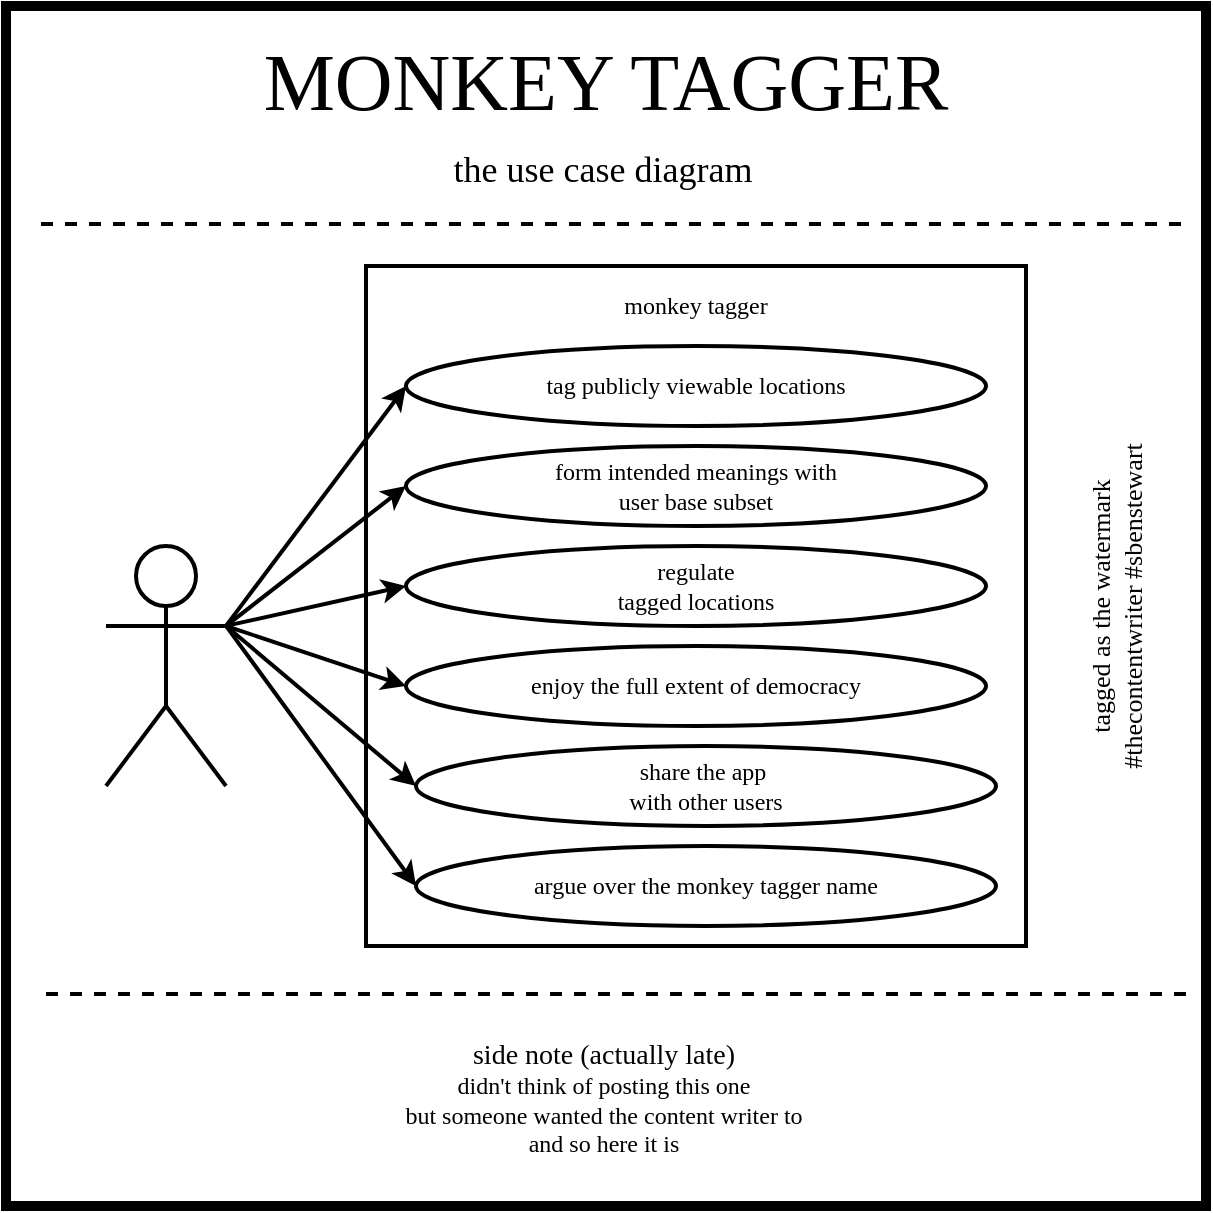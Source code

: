 <mxfile version="12.8.8" type="device"><diagram id="dX7Dphyso45SB9-RoEhv" name="Page-1"><mxGraphModel dx="742" dy="523" grid="1" gridSize="10" guides="1" tooltips="1" connect="1" arrows="1" fold="1" page="1" pageScale="1" pageWidth="827" pageHeight="1169" math="0" shadow="0"><root><mxCell id="0"/><mxCell id="1" parent="0"/><mxCell id="nfxZPmU7g6QgWNAvG-ER-2" value="" style="whiteSpace=wrap;html=1;aspect=fixed;strokeWidth=5;fillColor=none;fontFamily=xkcd;" parent="1" vertex="1"><mxGeometry x="210" y="90" width="600" height="600" as="geometry"/></mxCell><mxCell id="8b6ggLF4gSHIukh4vJdm-18" value="&lt;font&gt;&lt;span style=&quot;font-size: 40px&quot;&gt;MONKEY TAGGER&lt;/span&gt;&lt;br&gt;&lt;/font&gt;" style="text;html=1;strokeColor=none;fillColor=none;align=center;verticalAlign=middle;whiteSpace=wrap;rounded=0;fontFamily=xkcd;" parent="1" vertex="1"><mxGeometry x="225" y="118" width="570" height="20" as="geometry"/></mxCell><mxCell id="8b6ggLF4gSHIukh4vJdm-24" value="&lt;font&gt;&lt;span style=&quot;font-size: 18px&quot;&gt;the use case diagram&lt;/span&gt;&lt;br&gt;&lt;/font&gt;" style="text;html=1;strokeColor=none;fillColor=none;align=center;verticalAlign=middle;whiteSpace=wrap;rounded=0;fontFamily=xkcd;" parent="1" vertex="1"><mxGeometry x="249.25" y="162" width="518.5" height="20" as="geometry"/></mxCell><mxCell id="8b6ggLF4gSHIukh4vJdm-30" value="" style="endArrow=none;dashed=1;html=1;strokeWidth=2;" parent="1" edge="1"><mxGeometry width="50" height="50" relative="1" as="geometry"><mxPoint x="797.5" y="199" as="sourcePoint"/><mxPoint x="222.5" y="199" as="targetPoint"/></mxGeometry></mxCell><mxCell id="k-dpR7HA_-HZ3Fbqk2lw-16" value="" style="endArrow=none;dashed=1;html=1;strokeWidth=2;" parent="1" edge="1"><mxGeometry width="50" height="50" relative="1" as="geometry"><mxPoint x="800" y="584" as="sourcePoint"/><mxPoint x="225" y="584" as="targetPoint"/></mxGeometry></mxCell><mxCell id="k-dpR7HA_-HZ3Fbqk2lw-17" value="&lt;font&gt;&lt;span style=&quot;font-size: 14px&quot;&gt;side note (actually late)&lt;br&gt;&lt;/span&gt;didn't think of posting this one &lt;br&gt;but someone wanted the content writer to&lt;br&gt;and so here it is&lt;br&gt;&lt;/font&gt;" style="text;html=1;strokeColor=none;fillColor=none;align=center;verticalAlign=middle;whiteSpace=wrap;rounded=0;fontFamily=xkcd;" parent="1" vertex="1"><mxGeometry x="208.5" y="596" width="600" height="80" as="geometry"/></mxCell><mxCell id="euaHSMH8fYii958cPEId-22" style="edgeStyle=orthogonalEdgeStyle;rounded=0;orthogonalLoop=1;jettySize=auto;html=1;exitX=0.5;exitY=1;exitDx=0;exitDy=0;strokeWidth=2;" parent="1" edge="1"><mxGeometry relative="1" as="geometry"><mxPoint x="661" y="451" as="sourcePoint"/><mxPoint x="661" y="451" as="targetPoint"/></mxGeometry></mxCell><mxCell id="pKVuHFSoDqtFi99w7tCS-15" value="&lt;font style=&quot;font-size: 13px&quot;&gt;&lt;font style=&quot;font-size: 13px&quot;&gt;tagged as the watermark&lt;br&gt;&lt;/font&gt;#thecontentwriter #sbenstewart&lt;br&gt;&lt;/font&gt;" style="text;html=1;strokeColor=none;fillColor=none;align=center;verticalAlign=middle;whiteSpace=wrap;rounded=0;rotation=-90;fontFamily=xkcd;" parent="1" vertex="1"><mxGeometry x="605" y="380" width="320" height="20" as="geometry"/></mxCell><mxCell id="vo8A89fm2uberOesHhcv-3" value="" style="rounded=0;whiteSpace=wrap;html=1;fillColor=none;strokeWidth=2;" vertex="1" parent="1"><mxGeometry x="390" y="220" width="330" height="340" as="geometry"/></mxCell><mxCell id="vo8A89fm2uberOesHhcv-4" value="" style="shape=umlActor;verticalLabelPosition=bottom;labelBackgroundColor=#ffffff;verticalAlign=top;html=1;outlineConnect=0;strokeWidth=2;fillColor=none;" vertex="1" parent="1"><mxGeometry x="260" y="360" width="60" height="120" as="geometry"/></mxCell><mxCell id="vo8A89fm2uberOesHhcv-5" value="tag publicly viewable locations" style="ellipse;whiteSpace=wrap;html=1;strokeWidth=2;fillColor=none;fontFamily=xkcd;" vertex="1" parent="1"><mxGeometry x="410" y="260" width="290" height="40" as="geometry"/></mxCell><mxCell id="vo8A89fm2uberOesHhcv-9" value="form intended meanings with&lt;br&gt;user base subset" style="ellipse;whiteSpace=wrap;html=1;strokeWidth=2;fillColor=none;fontFamily=xkcd;" vertex="1" parent="1"><mxGeometry x="410" y="310" width="290" height="40" as="geometry"/></mxCell><mxCell id="vo8A89fm2uberOesHhcv-10" value="share the app&amp;nbsp;&lt;br&gt;with other users" style="ellipse;whiteSpace=wrap;html=1;strokeWidth=2;fillColor=none;fontFamily=xkcd;" vertex="1" parent="1"><mxGeometry x="415" y="460" width="290" height="40" as="geometry"/></mxCell><mxCell id="vo8A89fm2uberOesHhcv-11" value="regulate&lt;br&gt;tagged&amp;nbsp;locations" style="ellipse;whiteSpace=wrap;html=1;strokeWidth=2;fillColor=none;fontFamily=xkcd;" vertex="1" parent="1"><mxGeometry x="410" y="360" width="290" height="40" as="geometry"/></mxCell><mxCell id="vo8A89fm2uberOesHhcv-12" value="enjoy the full extent of democracy" style="ellipse;whiteSpace=wrap;html=1;strokeWidth=2;fillColor=none;fontFamily=xkcd;" vertex="1" parent="1"><mxGeometry x="410" y="410" width="290" height="40" as="geometry"/></mxCell><mxCell id="vo8A89fm2uberOesHhcv-13" value="argue over the monkey tagger name" style="ellipse;whiteSpace=wrap;html=1;strokeWidth=2;fillColor=none;fontFamily=xkcd;" vertex="1" parent="1"><mxGeometry x="415" y="510" width="290" height="40" as="geometry"/></mxCell><mxCell id="vo8A89fm2uberOesHhcv-14" value="monkey tagger" style="text;html=1;strokeColor=none;fillColor=none;align=center;verticalAlign=middle;whiteSpace=wrap;rounded=0;fontFamily=xkcd;" vertex="1" parent="1"><mxGeometry x="415" y="230" width="280" height="20" as="geometry"/></mxCell><mxCell id="vo8A89fm2uberOesHhcv-15" value="" style="endArrow=classic;html=1;fontFamily=xkcd;strokeWidth=2;exitX=1;exitY=0.333;exitDx=0;exitDy=0;exitPerimeter=0;entryX=0;entryY=0.5;entryDx=0;entryDy=0;" edge="1" parent="1" source="vo8A89fm2uberOesHhcv-4" target="vo8A89fm2uberOesHhcv-5"><mxGeometry width="50" height="50" relative="1" as="geometry"><mxPoint x="310" y="540" as="sourcePoint"/><mxPoint x="360" y="490" as="targetPoint"/></mxGeometry></mxCell><mxCell id="vo8A89fm2uberOesHhcv-16" value="" style="endArrow=classic;html=1;fontFamily=xkcd;strokeWidth=2;entryX=0;entryY=0.5;entryDx=0;entryDy=0;exitX=1;exitY=0.333;exitDx=0;exitDy=0;exitPerimeter=0;" edge="1" parent="1" source="vo8A89fm2uberOesHhcv-4" target="vo8A89fm2uberOesHhcv-9"><mxGeometry width="50" height="50" relative="1" as="geometry"><mxPoint x="340" y="360" as="sourcePoint"/><mxPoint x="420" y="290" as="targetPoint"/></mxGeometry></mxCell><mxCell id="vo8A89fm2uberOesHhcv-17" value="" style="endArrow=classic;html=1;fontFamily=xkcd;strokeWidth=2;entryX=0;entryY=0.5;entryDx=0;entryDy=0;exitX=1;exitY=0.333;exitDx=0;exitDy=0;exitPerimeter=0;" edge="1" parent="1" source="vo8A89fm2uberOesHhcv-4" target="vo8A89fm2uberOesHhcv-11"><mxGeometry width="50" height="50" relative="1" as="geometry"><mxPoint x="350" y="370" as="sourcePoint"/><mxPoint x="420" y="340" as="targetPoint"/></mxGeometry></mxCell><mxCell id="vo8A89fm2uberOesHhcv-18" value="" style="endArrow=classic;html=1;fontFamily=xkcd;strokeWidth=2;entryX=0;entryY=0.5;entryDx=0;entryDy=0;" edge="1" parent="1" target="vo8A89fm2uberOesHhcv-12"><mxGeometry width="50" height="50" relative="1" as="geometry"><mxPoint x="320" y="400" as="sourcePoint"/><mxPoint x="420" y="390" as="targetPoint"/></mxGeometry></mxCell><mxCell id="vo8A89fm2uberOesHhcv-19" value="" style="endArrow=classic;html=1;fontFamily=xkcd;strokeWidth=2;entryX=0;entryY=0.5;entryDx=0;entryDy=0;exitX=1;exitY=0.333;exitDx=0;exitDy=0;exitPerimeter=0;" edge="1" parent="1" source="vo8A89fm2uberOesHhcv-4" target="vo8A89fm2uberOesHhcv-10"><mxGeometry width="50" height="50" relative="1" as="geometry"><mxPoint x="340" y="360" as="sourcePoint"/><mxPoint x="420" y="440" as="targetPoint"/></mxGeometry></mxCell><mxCell id="vo8A89fm2uberOesHhcv-20" value="" style="endArrow=classic;html=1;fontFamily=xkcd;strokeWidth=2;entryX=0;entryY=0.5;entryDx=0;entryDy=0;exitX=1;exitY=0.333;exitDx=0;exitDy=0;exitPerimeter=0;" edge="1" parent="1" source="vo8A89fm2uberOesHhcv-4" target="vo8A89fm2uberOesHhcv-13"><mxGeometry width="50" height="50" relative="1" as="geometry"><mxPoint x="340" y="360" as="sourcePoint"/><mxPoint x="425" y="490" as="targetPoint"/></mxGeometry></mxCell></root></mxGraphModel></diagram></mxfile>